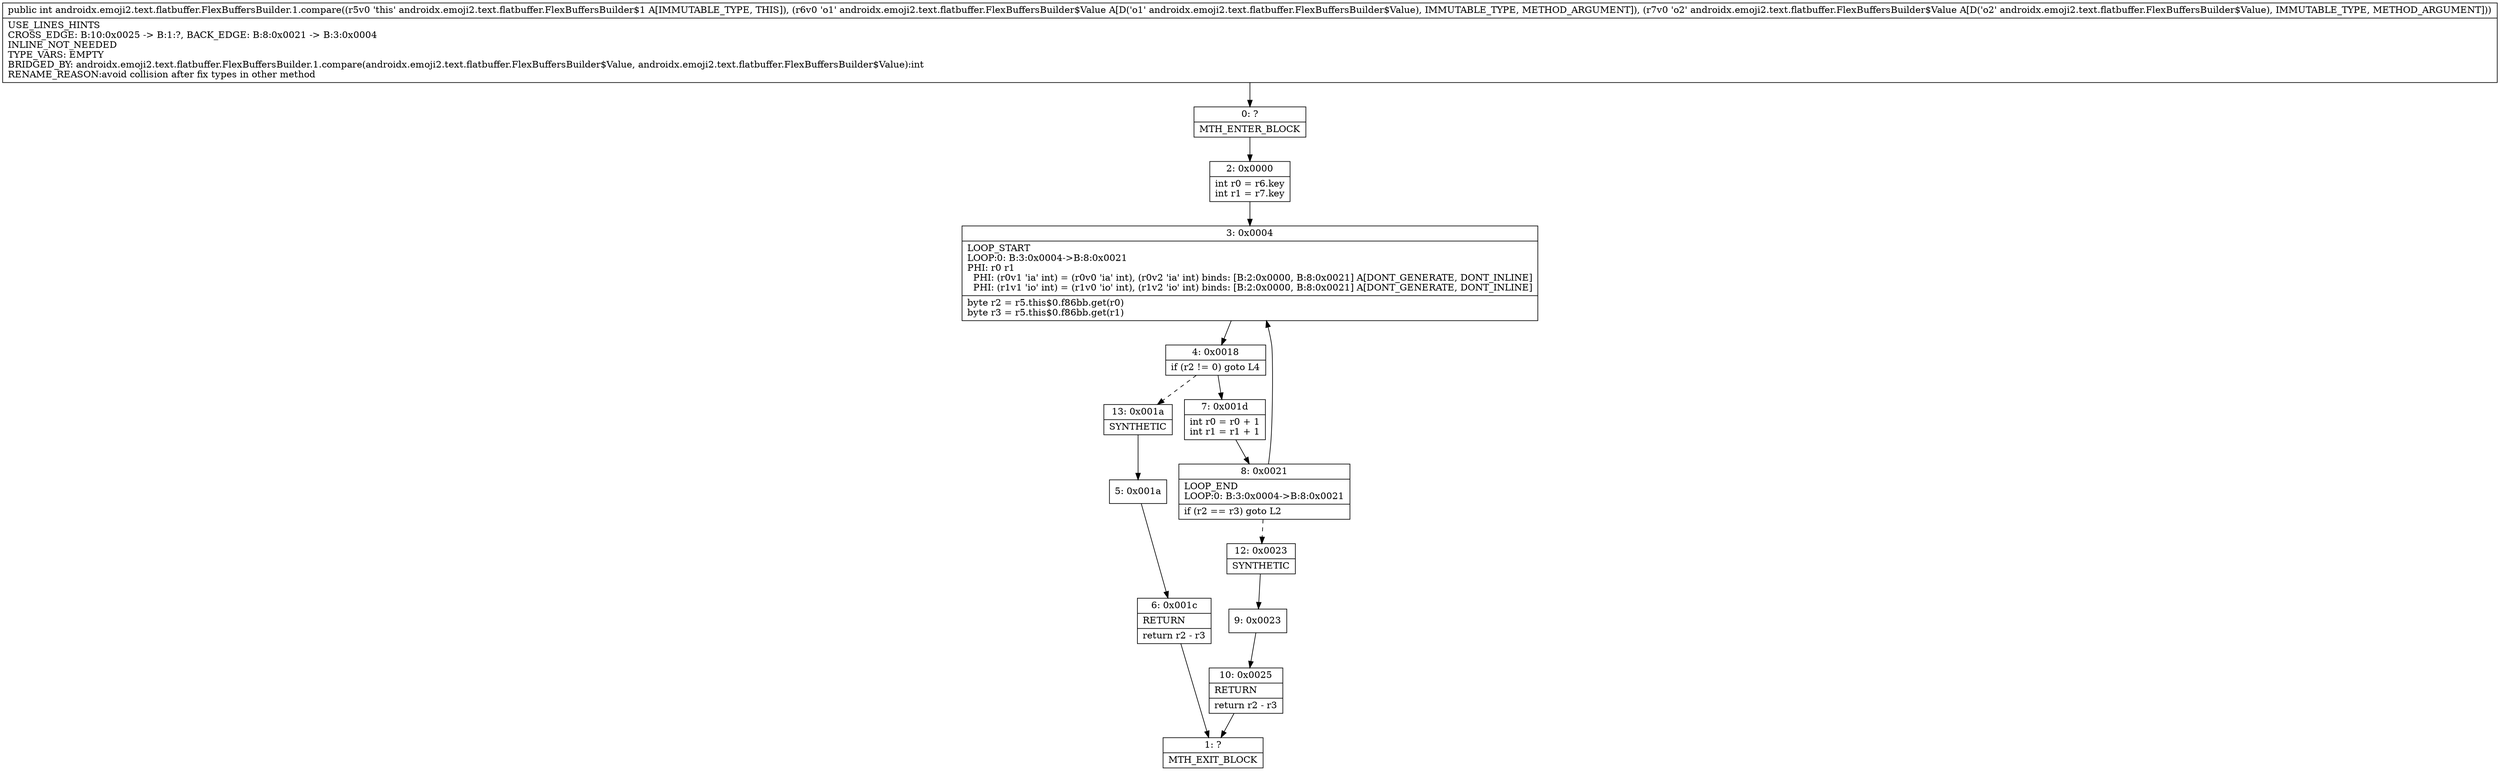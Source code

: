 digraph "CFG forandroidx.emoji2.text.flatbuffer.FlexBuffersBuilder.1.compare(Landroidx\/emoji2\/text\/flatbuffer\/FlexBuffersBuilder$Value;Landroidx\/emoji2\/text\/flatbuffer\/FlexBuffersBuilder$Value;)I" {
Node_0 [shape=record,label="{0\:\ ?|MTH_ENTER_BLOCK\l}"];
Node_2 [shape=record,label="{2\:\ 0x0000|int r0 = r6.key\lint r1 = r7.key\l}"];
Node_3 [shape=record,label="{3\:\ 0x0004|LOOP_START\lLOOP:0: B:3:0x0004\-\>B:8:0x0021\lPHI: r0 r1 \l  PHI: (r0v1 'ia' int) = (r0v0 'ia' int), (r0v2 'ia' int) binds: [B:2:0x0000, B:8:0x0021] A[DONT_GENERATE, DONT_INLINE]\l  PHI: (r1v1 'io' int) = (r1v0 'io' int), (r1v2 'io' int) binds: [B:2:0x0000, B:8:0x0021] A[DONT_GENERATE, DONT_INLINE]\l|byte r2 = r5.this$0.f86bb.get(r0)\lbyte r3 = r5.this$0.f86bb.get(r1)\l}"];
Node_4 [shape=record,label="{4\:\ 0x0018|if (r2 != 0) goto L4\l}"];
Node_7 [shape=record,label="{7\:\ 0x001d|int r0 = r0 + 1\lint r1 = r1 + 1\l}"];
Node_8 [shape=record,label="{8\:\ 0x0021|LOOP_END\lLOOP:0: B:3:0x0004\-\>B:8:0x0021\l|if (r2 == r3) goto L2\l}"];
Node_12 [shape=record,label="{12\:\ 0x0023|SYNTHETIC\l}"];
Node_9 [shape=record,label="{9\:\ 0x0023}"];
Node_10 [shape=record,label="{10\:\ 0x0025|RETURN\l|return r2 \- r3\l}"];
Node_1 [shape=record,label="{1\:\ ?|MTH_EXIT_BLOCK\l}"];
Node_13 [shape=record,label="{13\:\ 0x001a|SYNTHETIC\l}"];
Node_5 [shape=record,label="{5\:\ 0x001a}"];
Node_6 [shape=record,label="{6\:\ 0x001c|RETURN\l|return r2 \- r3\l}"];
MethodNode[shape=record,label="{public int androidx.emoji2.text.flatbuffer.FlexBuffersBuilder.1.compare((r5v0 'this' androidx.emoji2.text.flatbuffer.FlexBuffersBuilder$1 A[IMMUTABLE_TYPE, THIS]), (r6v0 'o1' androidx.emoji2.text.flatbuffer.FlexBuffersBuilder$Value A[D('o1' androidx.emoji2.text.flatbuffer.FlexBuffersBuilder$Value), IMMUTABLE_TYPE, METHOD_ARGUMENT]), (r7v0 'o2' androidx.emoji2.text.flatbuffer.FlexBuffersBuilder$Value A[D('o2' androidx.emoji2.text.flatbuffer.FlexBuffersBuilder$Value), IMMUTABLE_TYPE, METHOD_ARGUMENT]))  | USE_LINES_HINTS\lCROSS_EDGE: B:10:0x0025 \-\> B:1:?, BACK_EDGE: B:8:0x0021 \-\> B:3:0x0004\lINLINE_NOT_NEEDED\lTYPE_VARS: EMPTY\lBRIDGED_BY: androidx.emoji2.text.flatbuffer.FlexBuffersBuilder.1.compare(androidx.emoji2.text.flatbuffer.FlexBuffersBuilder$Value, androidx.emoji2.text.flatbuffer.FlexBuffersBuilder$Value):int\lRENAME_REASON:avoid collision after fix types in other method\l}"];
MethodNode -> Node_0;Node_0 -> Node_2;
Node_2 -> Node_3;
Node_3 -> Node_4;
Node_4 -> Node_7;
Node_4 -> Node_13[style=dashed];
Node_7 -> Node_8;
Node_8 -> Node_3;
Node_8 -> Node_12[style=dashed];
Node_12 -> Node_9;
Node_9 -> Node_10;
Node_10 -> Node_1;
Node_13 -> Node_5;
Node_5 -> Node_6;
Node_6 -> Node_1;
}

